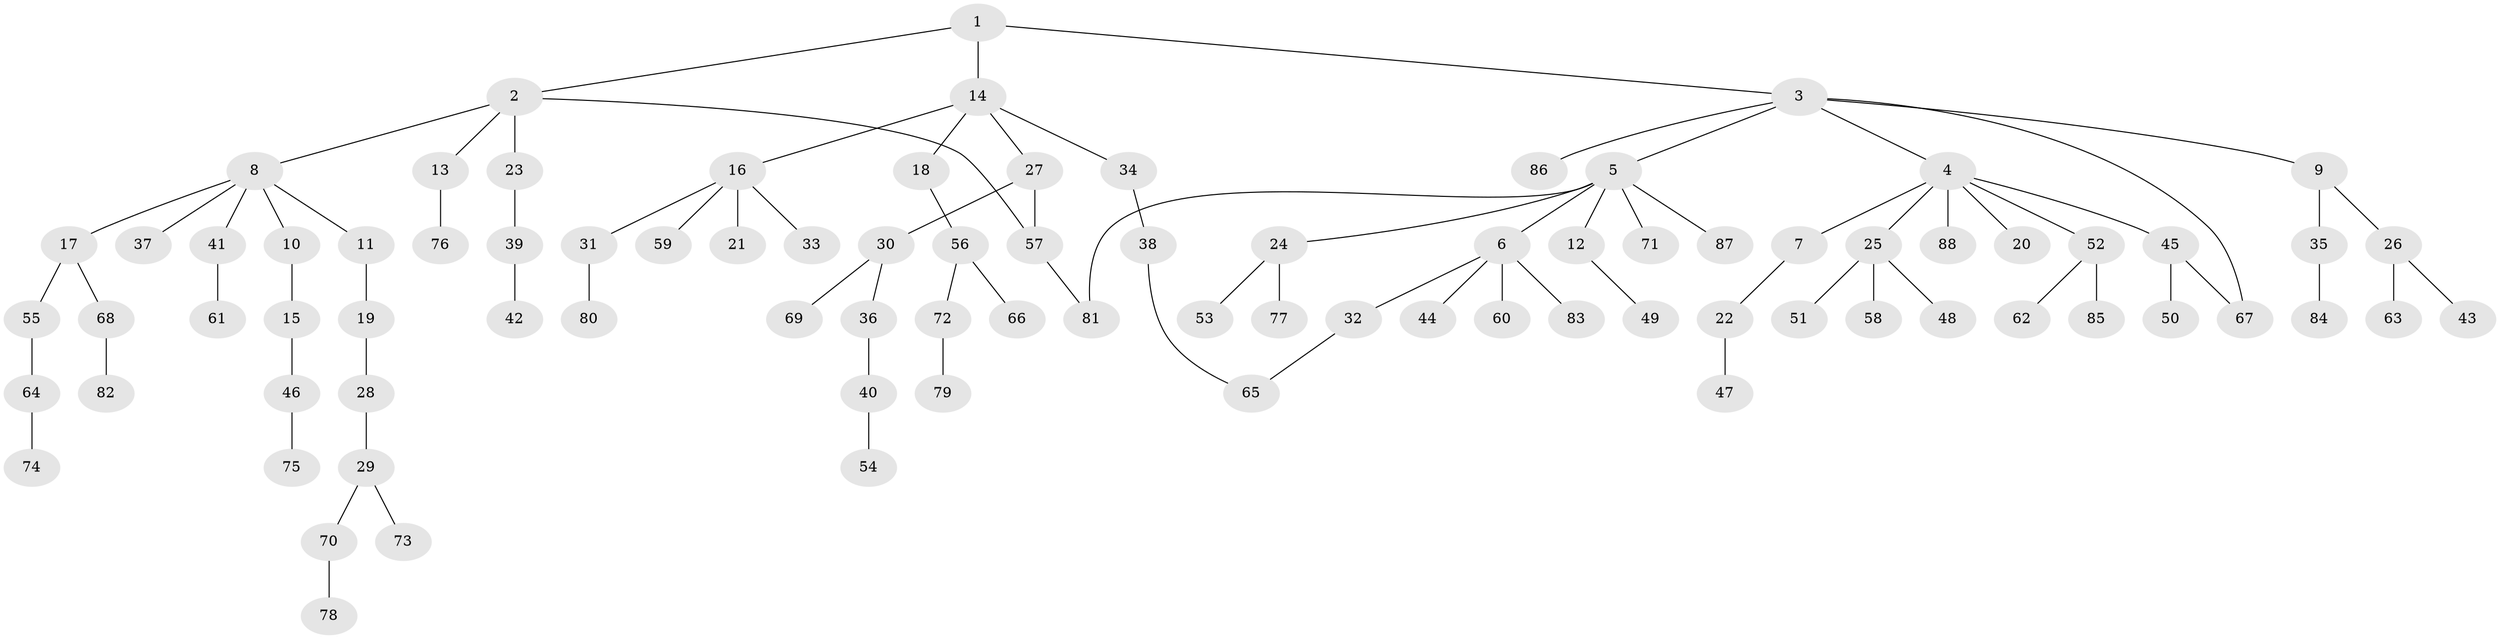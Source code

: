 // coarse degree distribution, {3: 0.11320754716981132, 5: 0.07547169811320754, 6: 0.03773584905660377, 2: 0.33962264150943394, 1: 0.41509433962264153, 4: 0.018867924528301886}
// Generated by graph-tools (version 1.1) at 2025/49/03/04/25 22:49:07]
// undirected, 88 vertices, 91 edges
graph export_dot {
  node [color=gray90,style=filled];
  1;
  2;
  3;
  4;
  5;
  6;
  7;
  8;
  9;
  10;
  11;
  12;
  13;
  14;
  15;
  16;
  17;
  18;
  19;
  20;
  21;
  22;
  23;
  24;
  25;
  26;
  27;
  28;
  29;
  30;
  31;
  32;
  33;
  34;
  35;
  36;
  37;
  38;
  39;
  40;
  41;
  42;
  43;
  44;
  45;
  46;
  47;
  48;
  49;
  50;
  51;
  52;
  53;
  54;
  55;
  56;
  57;
  58;
  59;
  60;
  61;
  62;
  63;
  64;
  65;
  66;
  67;
  68;
  69;
  70;
  71;
  72;
  73;
  74;
  75;
  76;
  77;
  78;
  79;
  80;
  81;
  82;
  83;
  84;
  85;
  86;
  87;
  88;
  1 -- 2;
  1 -- 3;
  1 -- 14;
  2 -- 8;
  2 -- 13;
  2 -- 23;
  2 -- 57;
  3 -- 4;
  3 -- 5;
  3 -- 9;
  3 -- 86;
  3 -- 67;
  4 -- 7;
  4 -- 20;
  4 -- 25;
  4 -- 45;
  4 -- 52;
  4 -- 88;
  5 -- 6;
  5 -- 12;
  5 -- 24;
  5 -- 71;
  5 -- 81;
  5 -- 87;
  6 -- 32;
  6 -- 44;
  6 -- 60;
  6 -- 83;
  7 -- 22;
  8 -- 10;
  8 -- 11;
  8 -- 17;
  8 -- 37;
  8 -- 41;
  9 -- 26;
  9 -- 35;
  10 -- 15;
  11 -- 19;
  12 -- 49;
  13 -- 76;
  14 -- 16;
  14 -- 18;
  14 -- 27;
  14 -- 34;
  15 -- 46;
  16 -- 21;
  16 -- 31;
  16 -- 33;
  16 -- 59;
  17 -- 55;
  17 -- 68;
  18 -- 56;
  19 -- 28;
  22 -- 47;
  23 -- 39;
  24 -- 53;
  24 -- 77;
  25 -- 48;
  25 -- 51;
  25 -- 58;
  26 -- 43;
  26 -- 63;
  27 -- 30;
  27 -- 57;
  28 -- 29;
  29 -- 70;
  29 -- 73;
  30 -- 36;
  30 -- 69;
  31 -- 80;
  32 -- 65;
  34 -- 38;
  35 -- 84;
  36 -- 40;
  38 -- 65;
  39 -- 42;
  40 -- 54;
  41 -- 61;
  45 -- 50;
  45 -- 67;
  46 -- 75;
  52 -- 62;
  52 -- 85;
  55 -- 64;
  56 -- 66;
  56 -- 72;
  57 -- 81;
  64 -- 74;
  68 -- 82;
  70 -- 78;
  72 -- 79;
}
